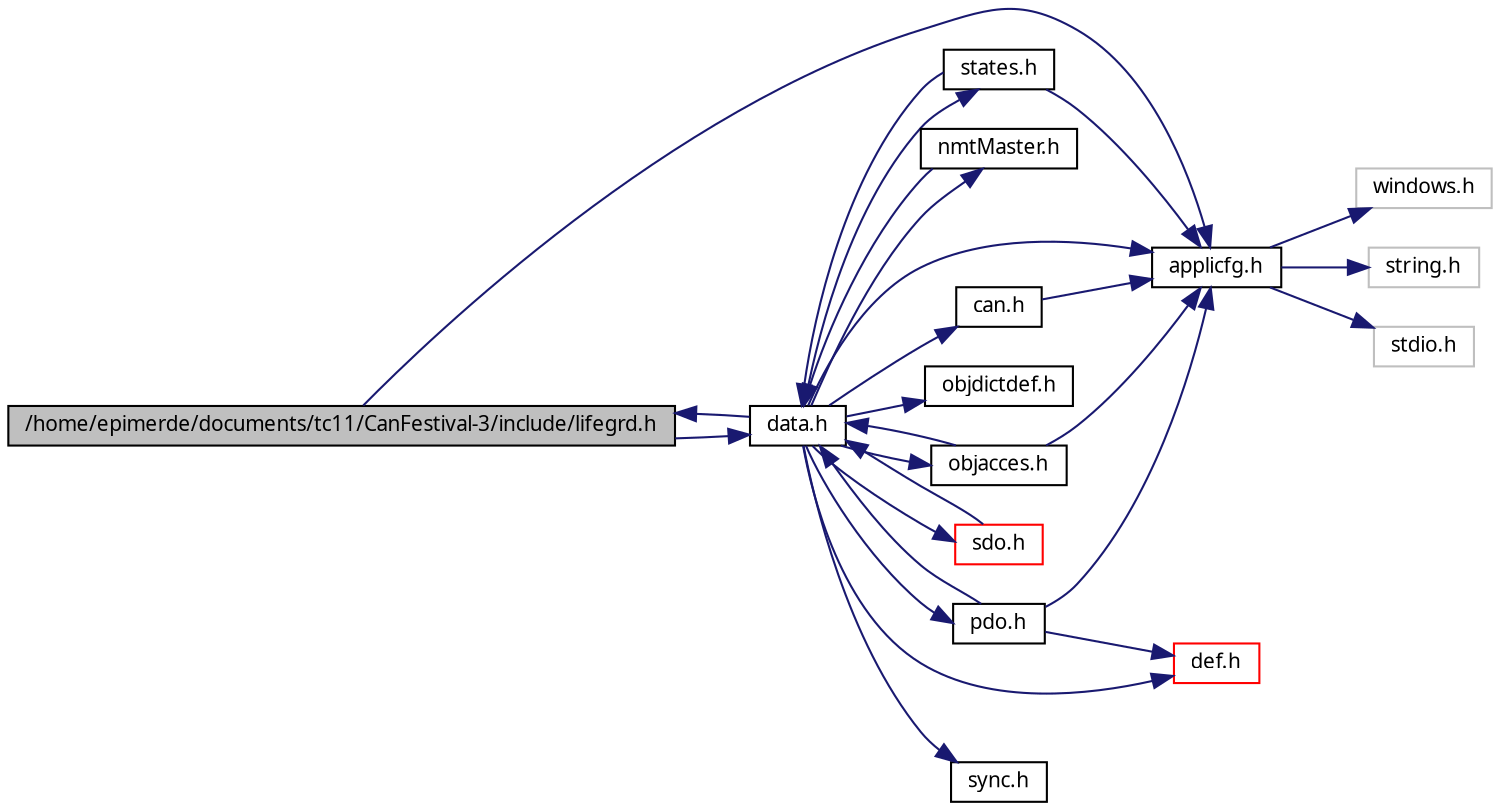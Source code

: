 digraph G
{
  edge [fontname="FreeSans.ttf",fontsize=10,labelfontname="FreeSans.ttf",labelfontsize=10];
  node [fontname="FreeSans.ttf",fontsize=10,shape=record];
  rankdir=LR;
  Node1 [label="/home/epimerde/documents/tc11/CanFestival-3/include/lifegrd.h",height=0.2,width=0.4,color="black", fillcolor="grey75", style="filled" fontcolor="black"];
  Node1 -> Node2 [color="midnightblue",fontsize=10,style="solid",fontname="FreeSans.ttf"];
  Node2 [label="applicfg.h",height=0.2,width=0.4,color="black", fillcolor="white", style="filled",URL="$win32_2applicfg_8h.html"];
  Node2 -> Node3 [color="midnightblue",fontsize=10,style="solid",fontname="FreeSans.ttf"];
  Node3 [label="windows.h",height=0.2,width=0.4,color="grey75", fillcolor="white", style="filled"];
  Node2 -> Node4 [color="midnightblue",fontsize=10,style="solid",fontname="FreeSans.ttf"];
  Node4 [label="string.h",height=0.2,width=0.4,color="grey75", fillcolor="white", style="filled"];
  Node2 -> Node5 [color="midnightblue",fontsize=10,style="solid",fontname="FreeSans.ttf"];
  Node5 [label="stdio.h",height=0.2,width=0.4,color="grey75", fillcolor="white", style="filled"];
  Node1 -> Node6 [color="midnightblue",fontsize=10,style="solid",fontname="FreeSans.ttf"];
  Node6 [label="data.h",height=0.2,width=0.4,color="black", fillcolor="white", style="filled",URL="$data_8h.html"];
  Node6 -> Node2 [color="midnightblue",fontsize=10,style="solid",fontname="FreeSans.ttf"];
  Node6 -> Node7 [color="midnightblue",fontsize=10,style="solid",fontname="FreeSans.ttf"];
  Node7 [label="def.h",height=0.2,width=0.4,color="red", fillcolor="white", style="filled",URL="$def_8h.html"];
  Node6 -> Node8 [color="midnightblue",fontsize=10,style="solid",fontname="FreeSans.ttf"];
  Node8 [label="can.h",height=0.2,width=0.4,color="black", fillcolor="white", style="filled",URL="$can_8h.html"];
  Node8 -> Node2 [color="midnightblue",fontsize=10,style="solid",fontname="FreeSans.ttf"];
  Node6 -> Node9 [color="midnightblue",fontsize=10,style="solid",fontname="FreeSans.ttf"];
  Node9 [label="objdictdef.h",height=0.2,width=0.4,color="black", fillcolor="white", style="filled",URL="$objdictdef_8h.html"];
  Node6 -> Node10 [color="midnightblue",fontsize=10,style="solid",fontname="FreeSans.ttf"];
  Node10 [label="objacces.h",height=0.2,width=0.4,color="black", fillcolor="white", style="filled",URL="$objacces_8h.html"];
  Node10 -> Node2 [color="midnightblue",fontsize=10,style="solid",fontname="FreeSans.ttf"];
  Node10 -> Node6 [color="midnightblue",fontsize=10,style="solid",fontname="FreeSans.ttf"];
  Node6 -> Node11 [color="midnightblue",fontsize=10,style="solid",fontname="FreeSans.ttf"];
  Node11 [label="sdo.h",height=0.2,width=0.4,color="red", fillcolor="white", style="filled",URL="$sdo_8h.html"];
  Node11 -> Node6 [color="midnightblue",fontsize=10,style="solid",fontname="FreeSans.ttf"];
  Node6 -> Node12 [color="midnightblue",fontsize=10,style="solid",fontname="FreeSans.ttf"];
  Node12 [label="pdo.h",height=0.2,width=0.4,color="black", fillcolor="white", style="filled",URL="$pdo_8h.html"];
  Node12 -> Node2 [color="midnightblue",fontsize=10,style="solid",fontname="FreeSans.ttf"];
  Node12 -> Node7 [color="midnightblue",fontsize=10,style="solid",fontname="FreeSans.ttf"];
  Node12 -> Node6 [color="midnightblue",fontsize=10,style="solid",fontname="FreeSans.ttf"];
  Node6 -> Node13 [color="midnightblue",fontsize=10,style="solid",fontname="FreeSans.ttf"];
  Node13 [label="states.h",height=0.2,width=0.4,color="black", fillcolor="white", style="filled",URL="$states_8h.html"];
  Node13 -> Node2 [color="midnightblue",fontsize=10,style="solid",fontname="FreeSans.ttf"];
  Node13 -> Node6 [color="midnightblue",fontsize=10,style="solid",fontname="FreeSans.ttf"];
  Node6 -> Node1 [color="midnightblue",fontsize=10,style="solid",fontname="FreeSans.ttf"];
  Node6 -> Node14 [color="midnightblue",fontsize=10,style="solid",fontname="FreeSans.ttf"];
  Node14 [label="sync.h",height=0.2,width=0.4,color="black", fillcolor="white", style="filled",URL="$sync_8h.html"];
  Node6 -> Node15 [color="midnightblue",fontsize=10,style="solid",fontname="FreeSans.ttf"];
  Node15 [label="nmtMaster.h",height=0.2,width=0.4,color="black", fillcolor="white", style="filled",URL="$nmtMaster_8h.html"];
  Node15 -> Node6 [color="midnightblue",fontsize=10,style="solid",fontname="FreeSans.ttf"];
}
